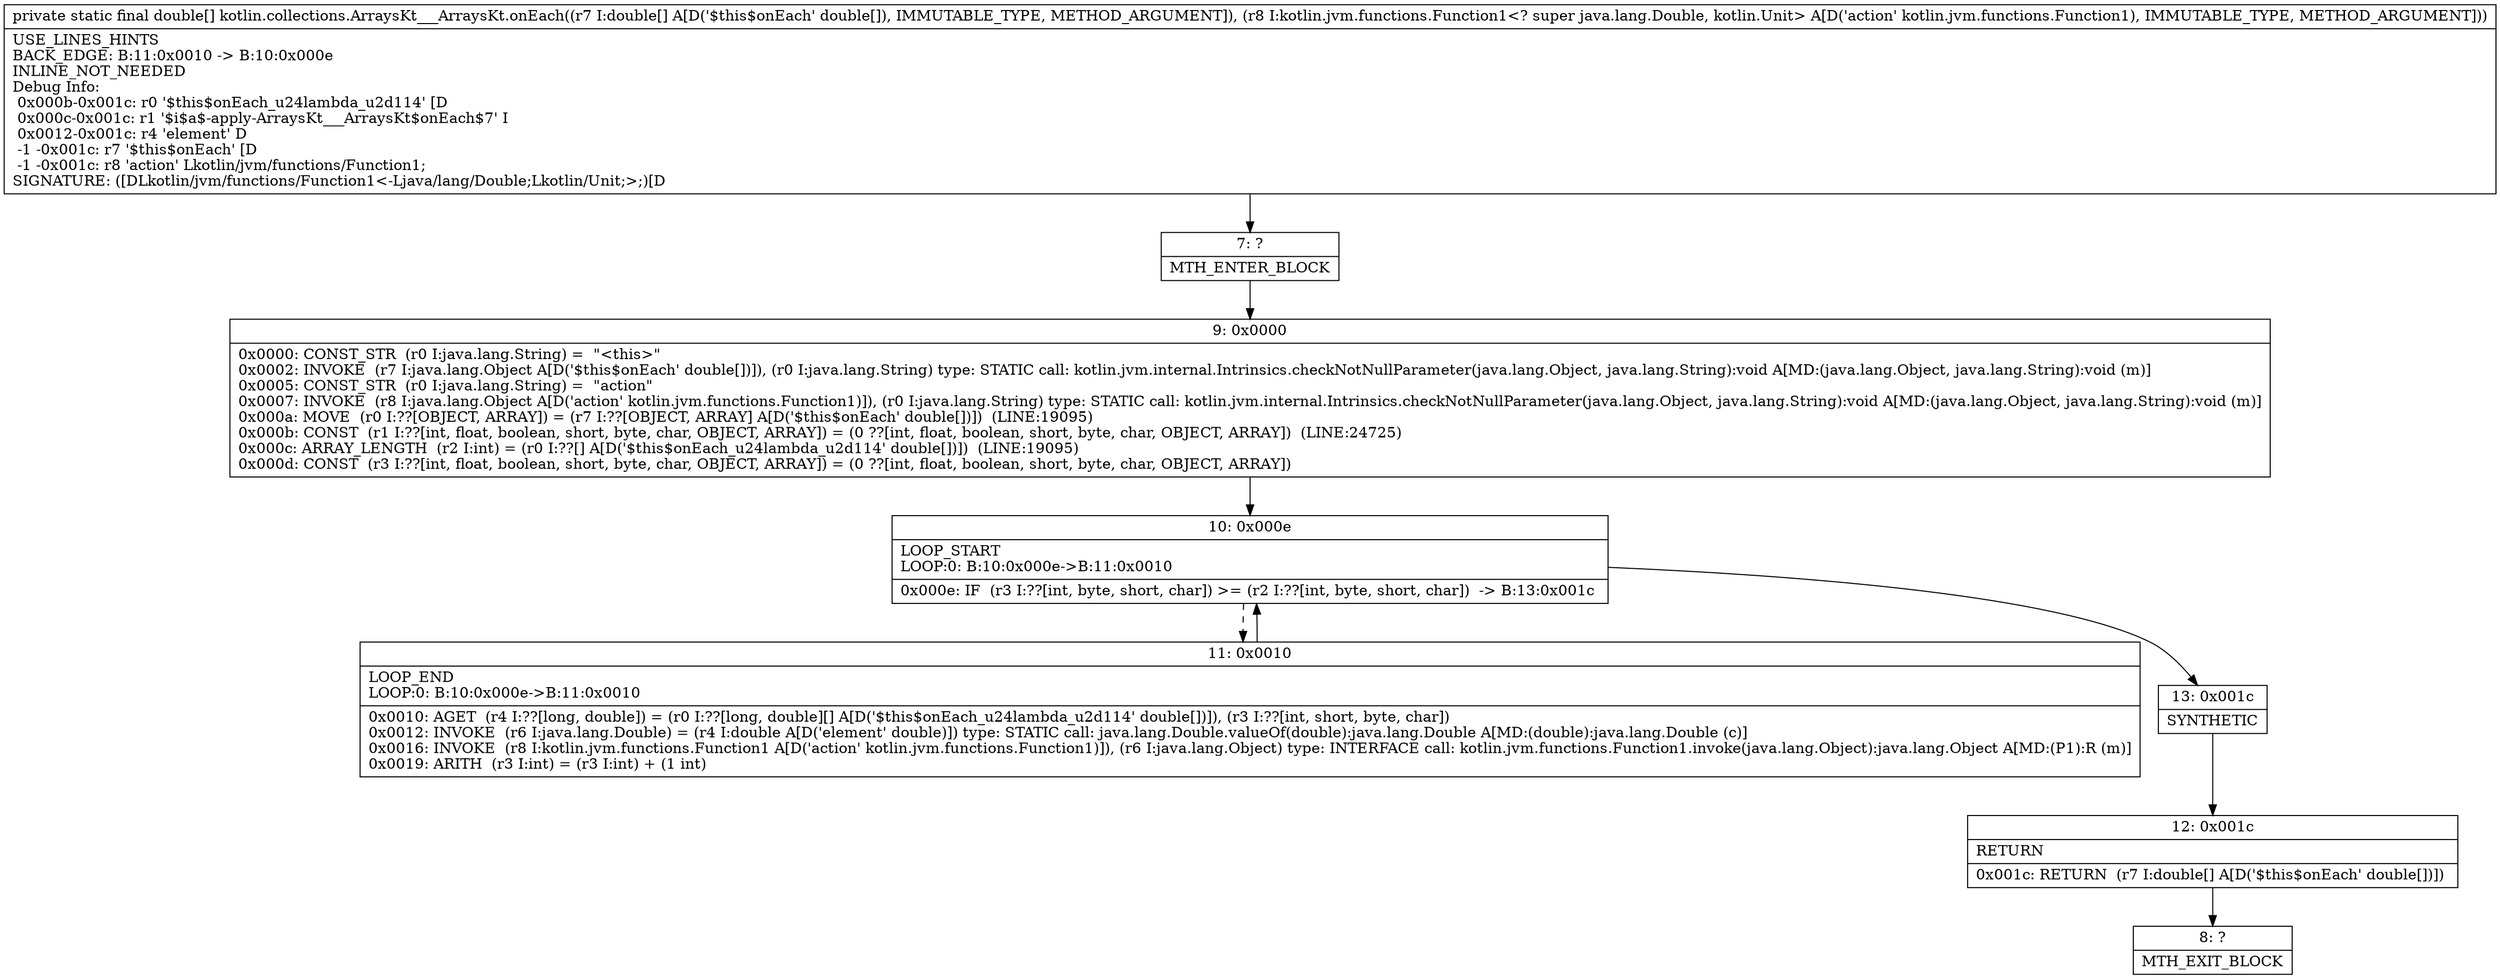 digraph "CFG forkotlin.collections.ArraysKt___ArraysKt.onEach([DLkotlin\/jvm\/functions\/Function1;)[D" {
Node_7 [shape=record,label="{7\:\ ?|MTH_ENTER_BLOCK\l}"];
Node_9 [shape=record,label="{9\:\ 0x0000|0x0000: CONST_STR  (r0 I:java.lang.String) =  \"\<this\>\" \l0x0002: INVOKE  (r7 I:java.lang.Object A[D('$this$onEach' double[])]), (r0 I:java.lang.String) type: STATIC call: kotlin.jvm.internal.Intrinsics.checkNotNullParameter(java.lang.Object, java.lang.String):void A[MD:(java.lang.Object, java.lang.String):void (m)]\l0x0005: CONST_STR  (r0 I:java.lang.String) =  \"action\" \l0x0007: INVOKE  (r8 I:java.lang.Object A[D('action' kotlin.jvm.functions.Function1)]), (r0 I:java.lang.String) type: STATIC call: kotlin.jvm.internal.Intrinsics.checkNotNullParameter(java.lang.Object, java.lang.String):void A[MD:(java.lang.Object, java.lang.String):void (m)]\l0x000a: MOVE  (r0 I:??[OBJECT, ARRAY]) = (r7 I:??[OBJECT, ARRAY] A[D('$this$onEach' double[])])  (LINE:19095)\l0x000b: CONST  (r1 I:??[int, float, boolean, short, byte, char, OBJECT, ARRAY]) = (0 ??[int, float, boolean, short, byte, char, OBJECT, ARRAY])  (LINE:24725)\l0x000c: ARRAY_LENGTH  (r2 I:int) = (r0 I:??[] A[D('$this$onEach_u24lambda_u2d114' double[])])  (LINE:19095)\l0x000d: CONST  (r3 I:??[int, float, boolean, short, byte, char, OBJECT, ARRAY]) = (0 ??[int, float, boolean, short, byte, char, OBJECT, ARRAY]) \l}"];
Node_10 [shape=record,label="{10\:\ 0x000e|LOOP_START\lLOOP:0: B:10:0x000e\-\>B:11:0x0010\l|0x000e: IF  (r3 I:??[int, byte, short, char]) \>= (r2 I:??[int, byte, short, char])  \-\> B:13:0x001c \l}"];
Node_11 [shape=record,label="{11\:\ 0x0010|LOOP_END\lLOOP:0: B:10:0x000e\-\>B:11:0x0010\l|0x0010: AGET  (r4 I:??[long, double]) = (r0 I:??[long, double][] A[D('$this$onEach_u24lambda_u2d114' double[])]), (r3 I:??[int, short, byte, char]) \l0x0012: INVOKE  (r6 I:java.lang.Double) = (r4 I:double A[D('element' double)]) type: STATIC call: java.lang.Double.valueOf(double):java.lang.Double A[MD:(double):java.lang.Double (c)]\l0x0016: INVOKE  (r8 I:kotlin.jvm.functions.Function1 A[D('action' kotlin.jvm.functions.Function1)]), (r6 I:java.lang.Object) type: INTERFACE call: kotlin.jvm.functions.Function1.invoke(java.lang.Object):java.lang.Object A[MD:(P1):R (m)]\l0x0019: ARITH  (r3 I:int) = (r3 I:int) + (1 int) \l}"];
Node_13 [shape=record,label="{13\:\ 0x001c|SYNTHETIC\l}"];
Node_12 [shape=record,label="{12\:\ 0x001c|RETURN\l|0x001c: RETURN  (r7 I:double[] A[D('$this$onEach' double[])]) \l}"];
Node_8 [shape=record,label="{8\:\ ?|MTH_EXIT_BLOCK\l}"];
MethodNode[shape=record,label="{private static final double[] kotlin.collections.ArraysKt___ArraysKt.onEach((r7 I:double[] A[D('$this$onEach' double[]), IMMUTABLE_TYPE, METHOD_ARGUMENT]), (r8 I:kotlin.jvm.functions.Function1\<? super java.lang.Double, kotlin.Unit\> A[D('action' kotlin.jvm.functions.Function1), IMMUTABLE_TYPE, METHOD_ARGUMENT]))  | USE_LINES_HINTS\lBACK_EDGE: B:11:0x0010 \-\> B:10:0x000e\lINLINE_NOT_NEEDED\lDebug Info:\l  0x000b\-0x001c: r0 '$this$onEach_u24lambda_u2d114' [D\l  0x000c\-0x001c: r1 '$i$a$\-apply\-ArraysKt___ArraysKt$onEach$7' I\l  0x0012\-0x001c: r4 'element' D\l  \-1 \-0x001c: r7 '$this$onEach' [D\l  \-1 \-0x001c: r8 'action' Lkotlin\/jvm\/functions\/Function1;\lSIGNATURE: ([DLkotlin\/jvm\/functions\/Function1\<\-Ljava\/lang\/Double;Lkotlin\/Unit;\>;)[D\l}"];
MethodNode -> Node_7;Node_7 -> Node_9;
Node_9 -> Node_10;
Node_10 -> Node_11[style=dashed];
Node_10 -> Node_13;
Node_11 -> Node_10;
Node_13 -> Node_12;
Node_12 -> Node_8;
}

